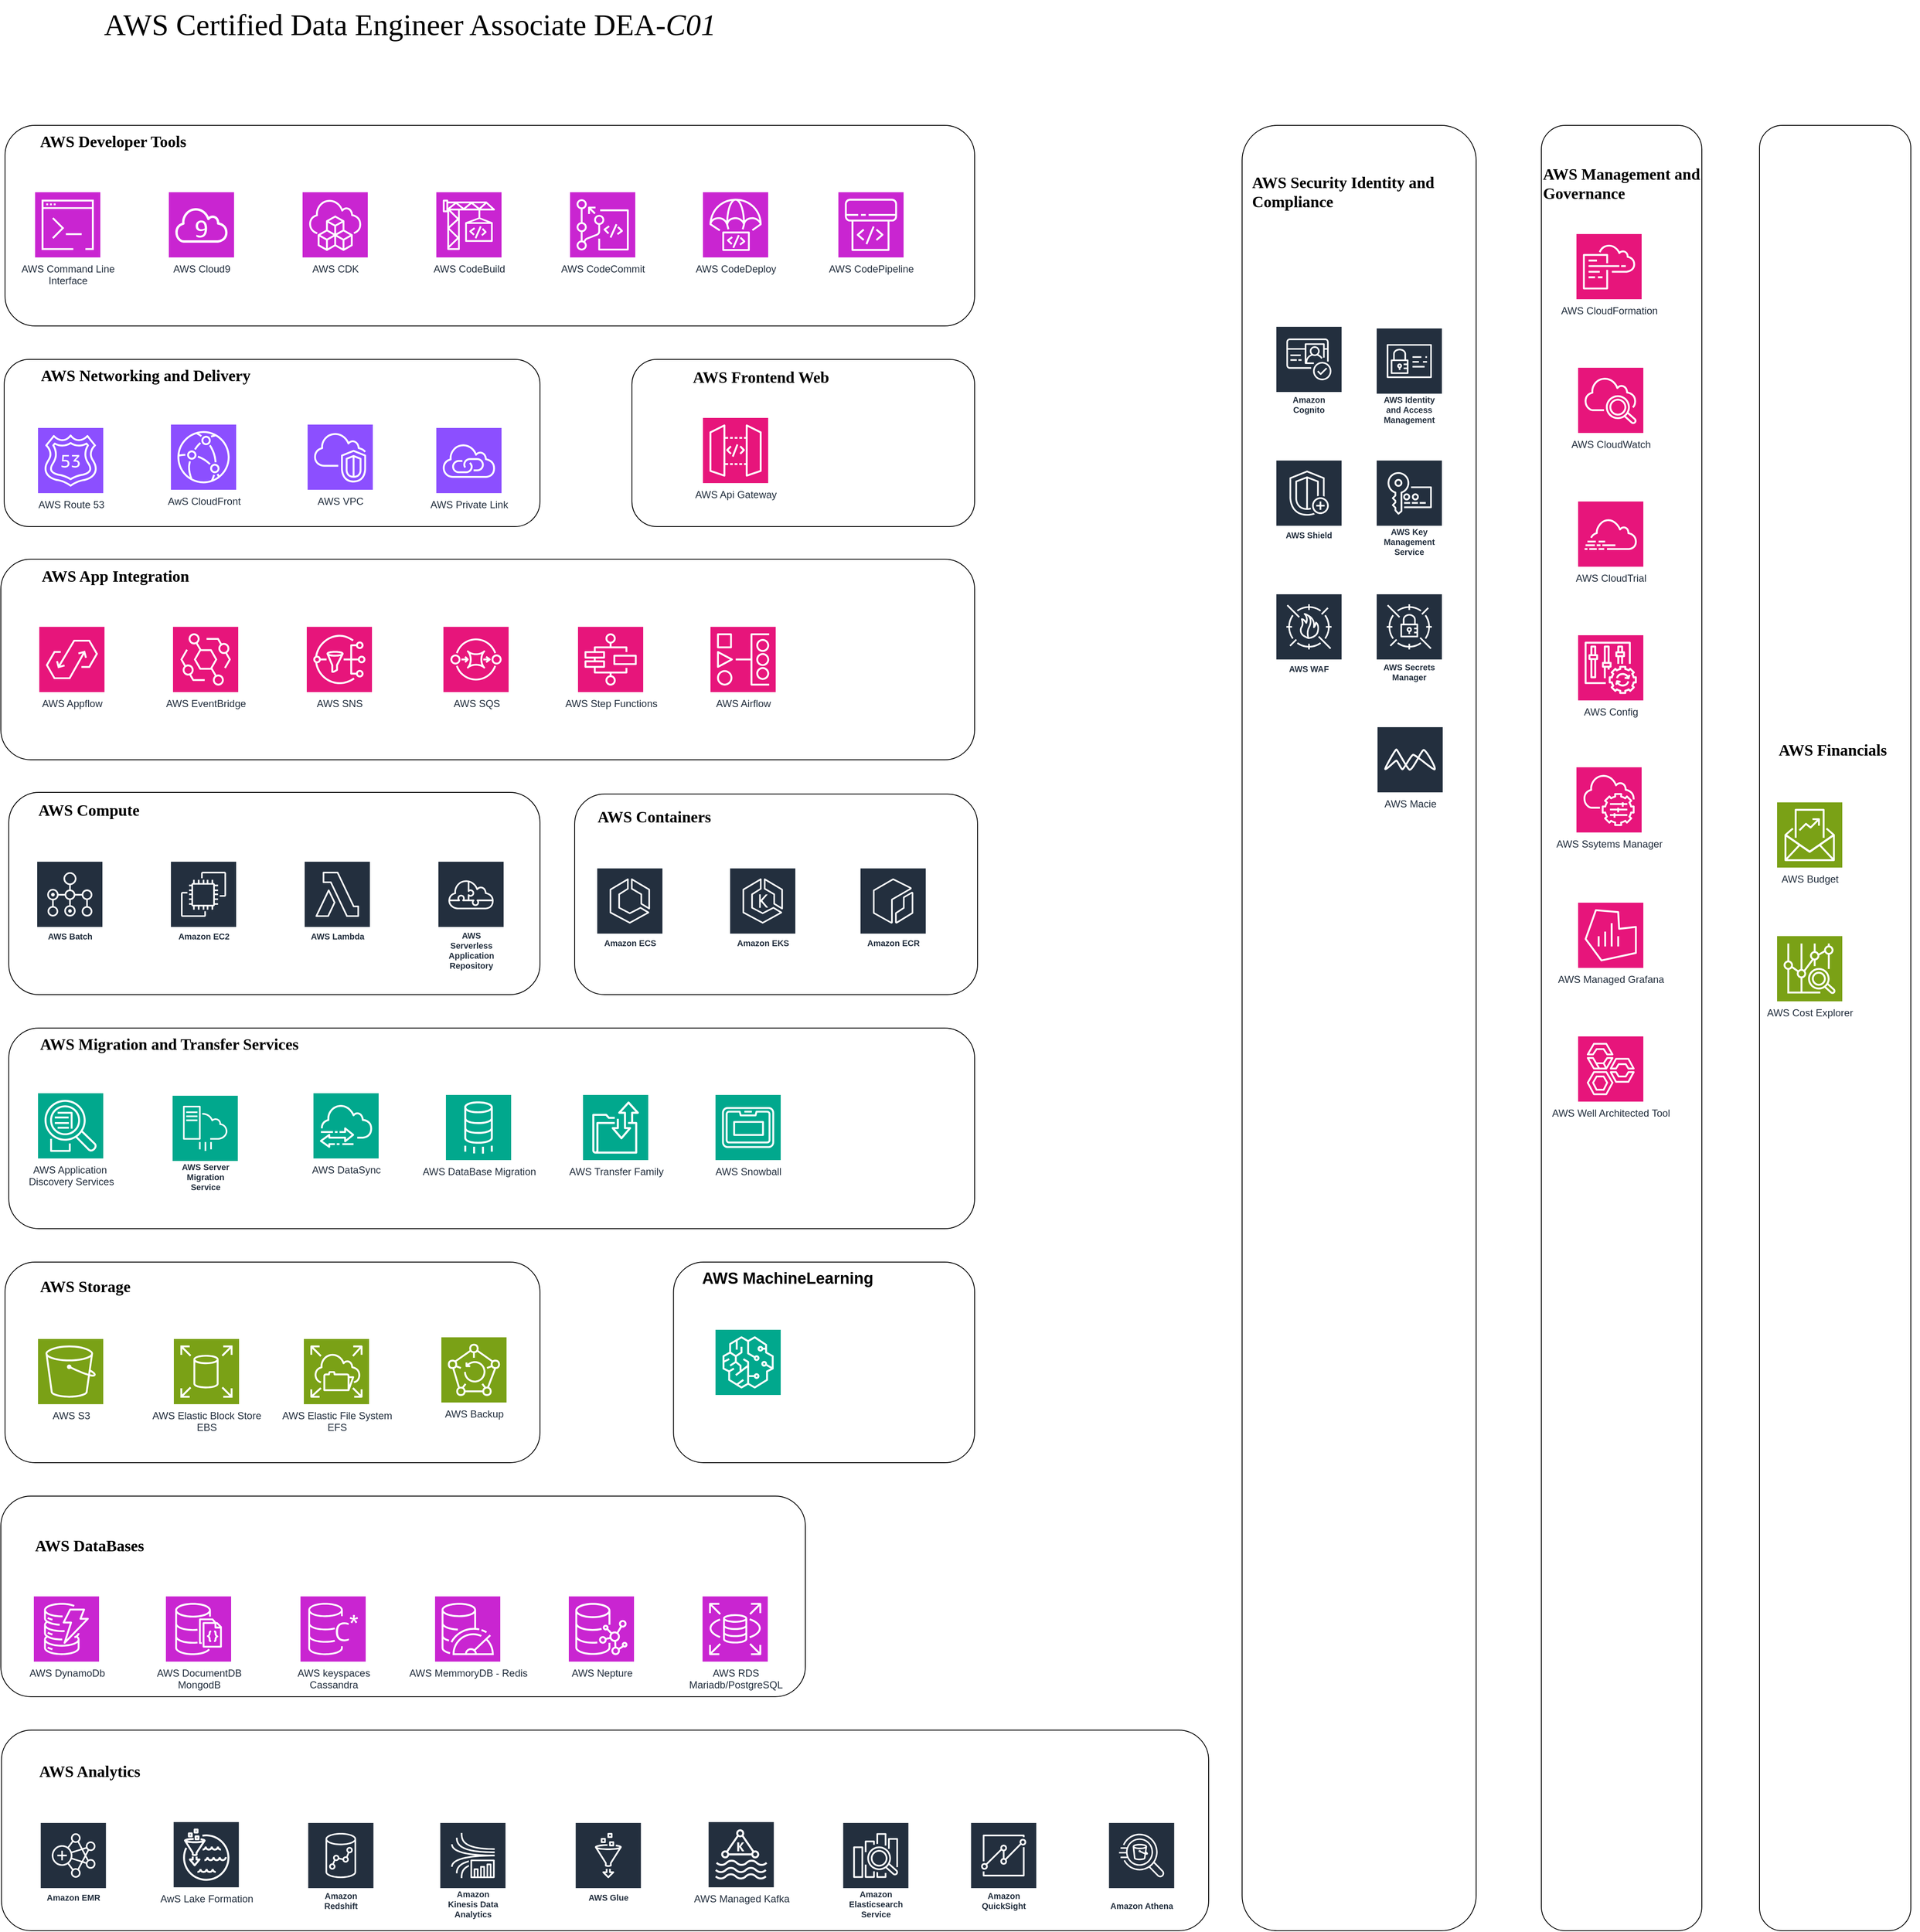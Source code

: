 <mxfile version="24.8.0">
  <diagram name="Page-1" id="cBkdeIEcNZQ4SW1tyV-H">
    <mxGraphModel dx="954" dy="1690" grid="1" gridSize="10" guides="1" tooltips="1" connect="1" arrows="1" fold="1" page="1" pageScale="1" pageWidth="850" pageHeight="1100" math="0" shadow="0">
      <root>
        <mxCell id="0" />
        <mxCell id="1" parent="0" />
        <mxCell id="rPBXrPfA5orp_REaAg0X-105" value="" style="rounded=1;whiteSpace=wrap;html=1;" vertex="1" parent="1">
          <mxGeometry x="839.75" y="720" width="360.25" height="240" as="geometry" />
        </mxCell>
        <mxCell id="rPBXrPfA5orp_REaAg0X-102" value="" style="rounded=1;whiteSpace=wrap;html=1;" vertex="1" parent="1">
          <mxGeometry x="2139" y="-640" width="181" height="2160" as="geometry" />
        </mxCell>
        <mxCell id="rPBXrPfA5orp_REaAg0X-101" value="" style="rounded=1;whiteSpace=wrap;html=1;" vertex="1" parent="1">
          <mxGeometry x="1878" y="-640" width="192" height="2160" as="geometry" />
        </mxCell>
        <mxCell id="rPBXrPfA5orp_REaAg0X-100" value="" style="rounded=1;whiteSpace=wrap;html=1;" vertex="1" parent="1">
          <mxGeometry x="1520" y="-640" width="280" height="2160" as="geometry" />
        </mxCell>
        <mxCell id="rPBXrPfA5orp_REaAg0X-99" value="" style="rounded=1;whiteSpace=wrap;html=1;" vertex="1" parent="1">
          <mxGeometry x="35.75" y="1280" width="1444.25" height="240" as="geometry" />
        </mxCell>
        <mxCell id="rPBXrPfA5orp_REaAg0X-98" value="" style="rounded=1;whiteSpace=wrap;html=1;" vertex="1" parent="1">
          <mxGeometry x="35" y="1000" width="962.5" height="240" as="geometry" />
        </mxCell>
        <mxCell id="rPBXrPfA5orp_REaAg0X-97" value="" style="rounded=1;whiteSpace=wrap;html=1;" vertex="1" parent="1">
          <mxGeometry x="40" y="720" width="640" height="240" as="geometry" />
        </mxCell>
        <mxCell id="rPBXrPfA5orp_REaAg0X-96" value="" style="rounded=1;whiteSpace=wrap;html=1;" vertex="1" parent="1">
          <mxGeometry x="44.5" y="440" width="1155.5" height="240" as="geometry" />
        </mxCell>
        <mxCell id="rPBXrPfA5orp_REaAg0X-95" value="" style="rounded=1;whiteSpace=wrap;html=1;" vertex="1" parent="1">
          <mxGeometry x="44.5" y="158" width="635.5" height="242" as="geometry" />
        </mxCell>
        <mxCell id="rPBXrPfA5orp_REaAg0X-94" value="" style="rounded=1;whiteSpace=wrap;html=1;" vertex="1" parent="1">
          <mxGeometry x="721.5" y="160" width="482" height="240" as="geometry" />
        </mxCell>
        <mxCell id="rPBXrPfA5orp_REaAg0X-93" value="" style="rounded=1;whiteSpace=wrap;html=1;" vertex="1" parent="1">
          <mxGeometry x="39" y="-360" width="641" height="200" as="geometry" />
        </mxCell>
        <mxCell id="rPBXrPfA5orp_REaAg0X-92" value="" style="rounded=1;whiteSpace=wrap;html=1;" vertex="1" parent="1">
          <mxGeometry x="790" y="-360" width="410" height="200" as="geometry" />
        </mxCell>
        <mxCell id="rPBXrPfA5orp_REaAg0X-91" value="" style="rounded=1;whiteSpace=wrap;html=1;" vertex="1" parent="1">
          <mxGeometry x="35" y="-121" width="1165" height="240" as="geometry" />
        </mxCell>
        <mxCell id="rPBXrPfA5orp_REaAg0X-90" value="" style="rounded=1;whiteSpace=wrap;html=1;" vertex="1" parent="1">
          <mxGeometry x="40" y="-640" width="1160" height="240" as="geometry" />
        </mxCell>
        <mxCell id="rPBXrPfA5orp_REaAg0X-2" value="AwS Lake Formation" style="sketch=0;points=[[0,0,0],[0.25,0,0],[0.5,0,0],[0.75,0,0],[1,0,0],[0,1,0],[0.25,1,0],[0.5,1,0],[0.75,1,0],[1,1,0],[0,0.25,0],[0,0.5,0],[0,0.75,0],[1,0.25,0],[1,0.5,0],[1,0.75,0]];outlineConnect=0;fontColor=#232F3E;fillColor=#232F3E;strokeColor=#ffffff;dashed=0;verticalLabelPosition=bottom;verticalAlign=top;align=center;html=1;fontSize=12;fontStyle=0;aspect=fixed;shape=mxgraph.aws4.resourceIcon;resIcon=mxgraph.aws4.lake_formation;" vertex="1" parent="1">
          <mxGeometry x="241.75" y="1390" width="78" height="78" as="geometry" />
        </mxCell>
        <mxCell id="rPBXrPfA5orp_REaAg0X-7" value="AWS Managed Kafka" style="sketch=0;points=[[0,0,0],[0.25,0,0],[0.5,0,0],[0.75,0,0],[1,0,0],[0,1,0],[0.25,1,0],[0.5,1,0],[0.75,1,0],[1,1,0],[0,0.25,0],[0,0.5,0],[0,0.75,0],[1,0.25,0],[1,0.5,0],[1,0.75,0]];outlineConnect=0;fontColor=#232F3E;fillColor=#232F3E;strokeColor=#ffffff;dashed=0;verticalLabelPosition=bottom;verticalAlign=top;align=center;html=1;fontSize=12;fontStyle=0;aspect=fixed;shape=mxgraph.aws4.resourceIcon;resIcon=mxgraph.aws4.managed_streaming_for_kafka;" vertex="1" parent="1">
          <mxGeometry x="881.75" y="1390" width="78" height="78" as="geometry" />
        </mxCell>
        <mxCell id="rPBXrPfA5orp_REaAg0X-8" value="Amazon Elasticsearch Service" style="sketch=0;outlineConnect=0;fontColor=#232F3E;gradientColor=none;strokeColor=#ffffff;fillColor=#232F3E;dashed=0;verticalLabelPosition=middle;verticalAlign=bottom;align=center;html=1;whiteSpace=wrap;fontSize=10;fontStyle=1;spacing=3;shape=mxgraph.aws4.productIcon;prIcon=mxgraph.aws4.elasticsearch_service;" vertex="1" parent="1">
          <mxGeometry x="1041.75" y="1390" width="80" height="120" as="geometry" />
        </mxCell>
        <mxCell id="rPBXrPfA5orp_REaAg0X-9" value="AWS Glue" style="sketch=0;outlineConnect=0;fontColor=#232F3E;gradientColor=none;strokeColor=#ffffff;fillColor=#232F3E;dashed=0;verticalLabelPosition=middle;verticalAlign=bottom;align=center;html=1;whiteSpace=wrap;fontSize=10;fontStyle=1;spacing=3;shape=mxgraph.aws4.productIcon;prIcon=mxgraph.aws4.glue;" vertex="1" parent="1">
          <mxGeometry x="721.75" y="1390" width="80" height="100" as="geometry" />
        </mxCell>
        <mxCell id="rPBXrPfA5orp_REaAg0X-11" value="Amazon Kinesis Data Analytics" style="sketch=0;outlineConnect=0;fontColor=#232F3E;gradientColor=none;strokeColor=#ffffff;fillColor=#232F3E;dashed=0;verticalLabelPosition=middle;verticalAlign=bottom;align=center;html=1;whiteSpace=wrap;fontSize=10;fontStyle=1;spacing=3;shape=mxgraph.aws4.productIcon;prIcon=mxgraph.aws4.kinesis_data_analytics;" vertex="1" parent="1">
          <mxGeometry x="559.75" y="1390" width="80" height="120" as="geometry" />
        </mxCell>
        <mxCell id="rPBXrPfA5orp_REaAg0X-12" value="Amazon Redshift" style="sketch=0;outlineConnect=0;fontColor=#232F3E;gradientColor=none;strokeColor=#ffffff;fillColor=#232F3E;dashed=0;verticalLabelPosition=middle;verticalAlign=bottom;align=center;html=1;whiteSpace=wrap;fontSize=10;fontStyle=1;spacing=3;shape=mxgraph.aws4.productIcon;prIcon=mxgraph.aws4.redshift;" vertex="1" parent="1">
          <mxGeometry x="401.75" y="1390" width="80" height="110" as="geometry" />
        </mxCell>
        <mxCell id="rPBXrPfA5orp_REaAg0X-13" value="Amazon EMR" style="sketch=0;outlineConnect=0;fontColor=#232F3E;gradientColor=none;strokeColor=#ffffff;fillColor=#232F3E;dashed=0;verticalLabelPosition=middle;verticalAlign=bottom;align=center;html=1;whiteSpace=wrap;fontSize=10;fontStyle=1;spacing=3;shape=mxgraph.aws4.productIcon;prIcon=mxgraph.aws4.emr;" vertex="1" parent="1">
          <mxGeometry x="81.75" y="1390" width="80" height="100" as="geometry" />
        </mxCell>
        <mxCell id="rPBXrPfA5orp_REaAg0X-14" value="Amazon QuickSight" style="sketch=0;outlineConnect=0;fontColor=#232F3E;gradientColor=none;strokeColor=#ffffff;fillColor=#232F3E;dashed=0;verticalLabelPosition=middle;verticalAlign=bottom;align=center;html=1;whiteSpace=wrap;fontSize=10;fontStyle=1;spacing=3;shape=mxgraph.aws4.productIcon;prIcon=mxgraph.aws4.quicksight;" vertex="1" parent="1">
          <mxGeometry x="1194.75" y="1390" width="80" height="110" as="geometry" />
        </mxCell>
        <mxCell id="rPBXrPfA5orp_REaAg0X-15" value="Amazon Athena" style="sketch=0;outlineConnect=0;fontColor=#232F3E;gradientColor=none;strokeColor=#ffffff;fillColor=#232F3E;dashed=0;verticalLabelPosition=middle;verticalAlign=bottom;align=center;html=1;whiteSpace=wrap;fontSize=10;fontStyle=1;spacing=3;shape=mxgraph.aws4.productIcon;prIcon=mxgraph.aws4.athena;" vertex="1" parent="1">
          <mxGeometry x="1359.75" y="1390" width="80" height="110" as="geometry" />
        </mxCell>
        <mxCell id="rPBXrPfA5orp_REaAg0X-16" value="&lt;font face=&quot;Comic Sans MS&quot;&gt;&lt;b&gt;&lt;font style=&quot;font-size: 19px;&quot;&gt;AWS Analytics&lt;/font&gt;&lt;/b&gt;&lt;/font&gt;" style="text;html=1;align=left;verticalAlign=middle;whiteSpace=wrap;rounded=0;" vertex="1" parent="1">
          <mxGeometry x="79.25" y="1310" width="170" height="40" as="geometry" />
        </mxCell>
        <mxCell id="rPBXrPfA5orp_REaAg0X-17" value="AWS Appflow" style="sketch=0;points=[[0,0,0],[0.25,0,0],[0.5,0,0],[0.75,0,0],[1,0,0],[0,1,0],[0.25,1,0],[0.5,1,0],[0.75,1,0],[1,1,0],[0,0.25,0],[0,0.5,0],[0,0.75,0],[1,0.25,0],[1,0.5,0],[1,0.75,0]];outlineConnect=0;fontColor=#232F3E;fillColor=#E7157B;strokeColor=#ffffff;dashed=0;verticalLabelPosition=bottom;verticalAlign=top;align=center;html=1;fontSize=12;fontStyle=0;aspect=fixed;shape=mxgraph.aws4.resourceIcon;resIcon=mxgraph.aws4.appflow;" vertex="1" parent="1">
          <mxGeometry x="81" y="-40" width="78" height="78" as="geometry" />
        </mxCell>
        <mxCell id="rPBXrPfA5orp_REaAg0X-18" value="AWS EventBridge" style="sketch=0;points=[[0,0,0],[0.25,0,0],[0.5,0,0],[0.75,0,0],[1,0,0],[0,1,0],[0.25,1,0],[0.5,1,0],[0.75,1,0],[1,1,0],[0,0.25,0],[0,0.5,0],[0,0.75,0],[1,0.25,0],[1,0.5,0],[1,0.75,0]];outlineConnect=0;fontColor=#232F3E;fillColor=#E7157B;strokeColor=#ffffff;dashed=0;verticalLabelPosition=bottom;verticalAlign=top;align=center;html=1;fontSize=12;fontStyle=0;aspect=fixed;shape=mxgraph.aws4.resourceIcon;resIcon=mxgraph.aws4.eventbridge;" vertex="1" parent="1">
          <mxGeometry x="241" y="-40" width="78" height="78" as="geometry" />
        </mxCell>
        <mxCell id="rPBXrPfA5orp_REaAg0X-19" value="AWS SNS" style="sketch=0;points=[[0,0,0],[0.25,0,0],[0.5,0,0],[0.75,0,0],[1,0,0],[0,1,0],[0.25,1,0],[0.5,1,0],[0.75,1,0],[1,1,0],[0,0.25,0],[0,0.5,0],[0,0.75,0],[1,0.25,0],[1,0.5,0],[1,0.75,0]];outlineConnect=0;fontColor=#232F3E;fillColor=#E7157B;strokeColor=#ffffff;dashed=0;verticalLabelPosition=bottom;verticalAlign=top;align=center;html=1;fontSize=12;fontStyle=0;aspect=fixed;shape=mxgraph.aws4.resourceIcon;resIcon=mxgraph.aws4.sns;" vertex="1" parent="1">
          <mxGeometry x="401" y="-40" width="78" height="78" as="geometry" />
        </mxCell>
        <mxCell id="rPBXrPfA5orp_REaAg0X-20" value="AWS Step Functions" style="sketch=0;points=[[0,0,0],[0.25,0,0],[0.5,0,0],[0.75,0,0],[1,0,0],[0,1,0],[0.25,1,0],[0.5,1,0],[0.75,1,0],[1,1,0],[0,0.25,0],[0,0.5,0],[0,0.75,0],[1,0.25,0],[1,0.5,0],[1,0.75,0]];outlineConnect=0;fontColor=#232F3E;fillColor=#E7157B;strokeColor=#ffffff;dashed=0;verticalLabelPosition=bottom;verticalAlign=top;align=center;html=1;fontSize=12;fontStyle=0;aspect=fixed;shape=mxgraph.aws4.resourceIcon;resIcon=mxgraph.aws4.step_functions;" vertex="1" parent="1">
          <mxGeometry x="725.5" y="-40" width="78" height="78" as="geometry" />
        </mxCell>
        <mxCell id="rPBXrPfA5orp_REaAg0X-21" value="AWS Airflow" style="sketch=0;points=[[0,0,0],[0.25,0,0],[0.5,0,0],[0.75,0,0],[1,0,0],[0,1,0],[0.25,1,0],[0.5,1,0],[0.75,1,0],[1,1,0],[0,0.25,0],[0,0.5,0],[0,0.75,0],[1,0.25,0],[1,0.5,0],[1,0.75,0]];outlineConnect=0;fontColor=#232F3E;fillColor=#E7157B;strokeColor=#ffffff;dashed=0;verticalLabelPosition=bottom;verticalAlign=top;align=center;html=1;fontSize=12;fontStyle=0;aspect=fixed;shape=mxgraph.aws4.resourceIcon;resIcon=mxgraph.aws4.managed_workflows_for_apache_airflow;" vertex="1" parent="1">
          <mxGeometry x="884" y="-40" width="78" height="78" as="geometry" />
        </mxCell>
        <mxCell id="rPBXrPfA5orp_REaAg0X-22" value="AWS SQS" style="sketch=0;points=[[0,0,0],[0.25,0,0],[0.5,0,0],[0.75,0,0],[1,0,0],[0,1,0],[0.25,1,0],[0.5,1,0],[0.75,1,0],[1,1,0],[0,0.25,0],[0,0.5,0],[0,0.75,0],[1,0.25,0],[1,0.5,0],[1,0.75,0]];outlineConnect=0;fontColor=#232F3E;fillColor=#E7157B;strokeColor=#ffffff;dashed=0;verticalLabelPosition=bottom;verticalAlign=top;align=center;html=1;fontSize=12;fontStyle=0;aspect=fixed;shape=mxgraph.aws4.resourceIcon;resIcon=mxgraph.aws4.sqs;" vertex="1" parent="1">
          <mxGeometry x="564.5" y="-40" width="78" height="78" as="geometry" />
        </mxCell>
        <mxCell id="rPBXrPfA5orp_REaAg0X-23" value="AWS Budget" style="sketch=0;points=[[0,0,0],[0.25,0,0],[0.5,0,0],[0.75,0,0],[1,0,0],[0,1,0],[0.25,1,0],[0.5,1,0],[0.75,1,0],[1,1,0],[0,0.25,0],[0,0.5,0],[0,0.75,0],[1,0.25,0],[1,0.5,0],[1,0.75,0]];outlineConnect=0;fontColor=#232F3E;fillColor=#7AA116;strokeColor=#ffffff;dashed=0;verticalLabelPosition=bottom;verticalAlign=top;align=center;html=1;fontSize=12;fontStyle=0;aspect=fixed;shape=mxgraph.aws4.resourceIcon;resIcon=mxgraph.aws4.budgets_2;" vertex="1" parent="1">
          <mxGeometry x="2160" y="170" width="78" height="78" as="geometry" />
        </mxCell>
        <mxCell id="rPBXrPfA5orp_REaAg0X-24" value="AWS Cost Explorer" style="sketch=0;points=[[0,0,0],[0.25,0,0],[0.5,0,0],[0.75,0,0],[1,0,0],[0,1,0],[0.25,1,0],[0.5,1,0],[0.75,1,0],[1,1,0],[0,0.25,0],[0,0.5,0],[0,0.75,0],[1,0.25,0],[1,0.5,0],[1,0.75,0]];outlineConnect=0;fontColor=#232F3E;fillColor=#7AA116;strokeColor=#ffffff;dashed=0;verticalLabelPosition=bottom;verticalAlign=top;align=center;html=1;fontSize=12;fontStyle=0;aspect=fixed;shape=mxgraph.aws4.resourceIcon;resIcon=mxgraph.aws4.cost_explorer;" vertex="1" parent="1">
          <mxGeometry x="2160" y="330" width="78" height="78" as="geometry" />
        </mxCell>
        <mxCell id="rPBXrPfA5orp_REaAg0X-25" value="&lt;font face=&quot;Comic Sans MS&quot;&gt;&lt;b&gt;&lt;font style=&quot;font-size: 19px;&quot;&gt;AWS App Integration&lt;br&gt;&lt;/font&gt;&lt;/b&gt;&lt;/font&gt;" style="text;html=1;align=left;verticalAlign=middle;whiteSpace=wrap;rounded=0;" vertex="1" parent="1">
          <mxGeometry x="82" y="-120" width="290" height="40" as="geometry" />
        </mxCell>
        <mxCell id="rPBXrPfA5orp_REaAg0X-26" value="&lt;font face=&quot;Comic Sans MS&quot;&gt;&lt;b&gt;&lt;font style=&quot;font-size: 19px;&quot;&gt;AWS Compute&lt;/font&gt;&lt;/b&gt;&lt;/font&gt;" style="text;html=1;align=left;verticalAlign=middle;whiteSpace=wrap;rounded=0;" vertex="1" parent="1">
          <mxGeometry x="77.5" y="160" width="170" height="40" as="geometry" />
        </mxCell>
        <mxCell id="rPBXrPfA5orp_REaAg0X-27" value="AWS Batch" style="sketch=0;outlineConnect=0;fontColor=#232F3E;gradientColor=none;strokeColor=#ffffff;fillColor=#232F3E;dashed=0;verticalLabelPosition=middle;verticalAlign=bottom;align=center;html=1;whiteSpace=wrap;fontSize=10;fontStyle=1;spacing=3;shape=mxgraph.aws4.productIcon;prIcon=mxgraph.aws4.batch;" vertex="1" parent="1">
          <mxGeometry x="77.5" y="240" width="80" height="100" as="geometry" />
        </mxCell>
        <mxCell id="rPBXrPfA5orp_REaAg0X-28" value="Amazon EC2" style="sketch=0;outlineConnect=0;fontColor=#232F3E;gradientColor=none;strokeColor=#ffffff;fillColor=#232F3E;dashed=0;verticalLabelPosition=middle;verticalAlign=bottom;align=center;html=1;whiteSpace=wrap;fontSize=10;fontStyle=1;spacing=3;shape=mxgraph.aws4.productIcon;prIcon=mxgraph.aws4.ec2;" vertex="1" parent="1">
          <mxGeometry x="237.5" y="240" width="80" height="100" as="geometry" />
        </mxCell>
        <mxCell id="rPBXrPfA5orp_REaAg0X-29" value="AWS Lambda" style="sketch=0;outlineConnect=0;fontColor=#232F3E;gradientColor=none;strokeColor=#ffffff;fillColor=#232F3E;dashed=0;verticalLabelPosition=middle;verticalAlign=bottom;align=center;html=1;whiteSpace=wrap;fontSize=10;fontStyle=1;spacing=3;shape=mxgraph.aws4.productIcon;prIcon=mxgraph.aws4.lambda;" vertex="1" parent="1">
          <mxGeometry x="397.5" y="240" width="80" height="100" as="geometry" />
        </mxCell>
        <mxCell id="rPBXrPfA5orp_REaAg0X-30" value="AWS Serverless Application Repository" style="sketch=0;outlineConnect=0;fontColor=#232F3E;gradientColor=none;strokeColor=#ffffff;fillColor=#232F3E;dashed=0;verticalLabelPosition=middle;verticalAlign=bottom;align=center;html=1;whiteSpace=wrap;fontSize=10;fontStyle=1;spacing=3;shape=mxgraph.aws4.productIcon;prIcon=mxgraph.aws4.serverless_application_repository;" vertex="1" parent="1">
          <mxGeometry x="557.5" y="240" width="80" height="135" as="geometry" />
        </mxCell>
        <mxCell id="rPBXrPfA5orp_REaAg0X-31" value="&lt;font face=&quot;Comic Sans MS&quot;&gt;&lt;b&gt;&lt;font style=&quot;font-size: 19px;&quot;&gt;AWS Financials&lt;/font&gt;&lt;/b&gt;&lt;/font&gt;" style="text;html=1;align=left;verticalAlign=middle;whiteSpace=wrap;rounded=0;" vertex="1" parent="1">
          <mxGeometry x="2160" y="88" width="170" height="40" as="geometry" />
        </mxCell>
        <mxCell id="rPBXrPfA5orp_REaAg0X-32" value="&lt;font face=&quot;Comic Sans MS&quot;&gt;&lt;b&gt;&lt;font style=&quot;font-size: 19px;&quot;&gt;AWS Containers&lt;/font&gt;&lt;/b&gt;&lt;/font&gt;" style="text;html=1;align=left;verticalAlign=middle;whiteSpace=wrap;rounded=0;" vertex="1" parent="1">
          <mxGeometry x="746.5" y="168" width="170" height="40" as="geometry" />
        </mxCell>
        <mxCell id="rPBXrPfA5orp_REaAg0X-33" value="Amazon ECS" style="sketch=0;outlineConnect=0;fontColor=#232F3E;gradientColor=none;strokeColor=#ffffff;fillColor=#232F3E;dashed=0;verticalLabelPosition=middle;verticalAlign=bottom;align=center;html=1;whiteSpace=wrap;fontSize=10;fontStyle=1;spacing=3;shape=mxgraph.aws4.productIcon;prIcon=mxgraph.aws4.ecs;" vertex="1" parent="1">
          <mxGeometry x="747.5" y="248" width="80" height="100" as="geometry" />
        </mxCell>
        <mxCell id="rPBXrPfA5orp_REaAg0X-34" value="Amazon EKS" style="sketch=0;outlineConnect=0;fontColor=#232F3E;gradientColor=none;strokeColor=#ffffff;fillColor=#232F3E;dashed=0;verticalLabelPosition=middle;verticalAlign=bottom;align=center;html=1;whiteSpace=wrap;fontSize=10;fontStyle=1;spacing=3;shape=mxgraph.aws4.productIcon;prIcon=mxgraph.aws4.eks;" vertex="1" parent="1">
          <mxGeometry x="906.5" y="248" width="80" height="100" as="geometry" />
        </mxCell>
        <mxCell id="rPBXrPfA5orp_REaAg0X-35" value="Amazon ECR" style="sketch=0;outlineConnect=0;fontColor=#232F3E;gradientColor=none;strokeColor=#ffffff;fillColor=#232F3E;dashed=0;verticalLabelPosition=middle;verticalAlign=bottom;align=center;html=1;whiteSpace=wrap;fontSize=10;fontStyle=1;spacing=3;shape=mxgraph.aws4.productIcon;prIcon=mxgraph.aws4.ecr;" vertex="1" parent="1">
          <mxGeometry x="1062.5" y="248" width="80" height="100" as="geometry" />
        </mxCell>
        <mxCell id="rPBXrPfA5orp_REaAg0X-36" value="AWS DynamoDb" style="sketch=0;points=[[0,0,0],[0.25,0,0],[0.5,0,0],[0.75,0,0],[1,0,0],[0,1,0],[0.25,1,0],[0.5,1,0],[0.75,1,0],[1,1,0],[0,0.25,0],[0,0.5,0],[0,0.75,0],[1,0.25,0],[1,0.5,0],[1,0.75,0]];outlineConnect=0;fontColor=#232F3E;fillColor=#C925D1;strokeColor=#ffffff;dashed=0;verticalLabelPosition=bottom;verticalAlign=top;align=center;html=1;fontSize=12;fontStyle=0;aspect=fixed;shape=mxgraph.aws4.resourceIcon;resIcon=mxgraph.aws4.dynamodb;" vertex="1" parent="1">
          <mxGeometry x="74.5" y="1120" width="78" height="78" as="geometry" />
        </mxCell>
        <mxCell id="rPBXrPfA5orp_REaAg0X-37" value="&lt;font face=&quot;Comic Sans MS&quot;&gt;&lt;b&gt;&lt;font style=&quot;font-size: 19px;&quot;&gt;AWS DataBases&lt;/font&gt;&lt;/b&gt;&lt;/font&gt;" style="text;html=1;align=left;verticalAlign=middle;whiteSpace=wrap;rounded=0;" vertex="1" parent="1">
          <mxGeometry x="73.5" y="1040" width="170" height="40" as="geometry" />
        </mxCell>
        <mxCell id="rPBXrPfA5orp_REaAg0X-38" value="&lt;div&gt;AWS DocumentDB&lt;/div&gt;&lt;div&gt;MongodB&lt;/div&gt;" style="sketch=0;points=[[0,0,0],[0.25,0,0],[0.5,0,0],[0.75,0,0],[1,0,0],[0,1,0],[0.25,1,0],[0.5,1,0],[0.75,1,0],[1,1,0],[0,0.25,0],[0,0.5,0],[0,0.75,0],[1,0.25,0],[1,0.5,0],[1,0.75,0]];outlineConnect=0;fontColor=#232F3E;fillColor=#C925D1;strokeColor=#ffffff;dashed=0;verticalLabelPosition=bottom;verticalAlign=top;align=center;html=1;fontSize=12;fontStyle=0;aspect=fixed;shape=mxgraph.aws4.resourceIcon;resIcon=mxgraph.aws4.documentdb_with_mongodb_compatibility;" vertex="1" parent="1">
          <mxGeometry x="232.5" y="1120" width="78" height="78" as="geometry" />
        </mxCell>
        <mxCell id="rPBXrPfA5orp_REaAg0X-39" value="&lt;div&gt;AWS keyspaces&lt;/div&gt;&lt;div&gt;Cassandra&lt;/div&gt;" style="sketch=0;points=[[0,0,0],[0.25,0,0],[0.5,0,0],[0.75,0,0],[1,0,0],[0,1,0],[0.25,1,0],[0.5,1,0],[0.75,1,0],[1,1,0],[0,0.25,0],[0,0.5,0],[0,0.75,0],[1,0.25,0],[1,0.5,0],[1,0.75,0]];outlineConnect=0;fontColor=#232F3E;fillColor=#C925D1;strokeColor=#ffffff;dashed=0;verticalLabelPosition=bottom;verticalAlign=top;align=center;html=1;fontSize=12;fontStyle=0;aspect=fixed;shape=mxgraph.aws4.resourceIcon;resIcon=mxgraph.aws4.keyspaces;" vertex="1" parent="1">
          <mxGeometry x="393.5" y="1120" width="78" height="78" as="geometry" />
        </mxCell>
        <mxCell id="rPBXrPfA5orp_REaAg0X-40" value="AWS MemmoryDB - Redis" style="sketch=0;points=[[0,0,0],[0.25,0,0],[0.5,0,0],[0.75,0,0],[1,0,0],[0,1,0],[0.25,1,0],[0.5,1,0],[0.75,1,0],[1,1,0],[0,0.25,0],[0,0.5,0],[0,0.75,0],[1,0.25,0],[1,0.5,0],[1,0.75,0]];outlineConnect=0;fontColor=#232F3E;fillColor=#C925D1;strokeColor=#ffffff;dashed=0;verticalLabelPosition=bottom;verticalAlign=top;align=center;html=1;fontSize=12;fontStyle=0;aspect=fixed;shape=mxgraph.aws4.resourceIcon;resIcon=mxgraph.aws4.memorydb_for_redis;" vertex="1" parent="1">
          <mxGeometry x="554.5" y="1120" width="78" height="78" as="geometry" />
        </mxCell>
        <mxCell id="rPBXrPfA5orp_REaAg0X-41" value="AWS Nepture" style="sketch=0;points=[[0,0,0],[0.25,0,0],[0.5,0,0],[0.75,0,0],[1,0,0],[0,1,0],[0.25,1,0],[0.5,1,0],[0.75,1,0],[1,1,0],[0,0.25,0],[0,0.5,0],[0,0.75,0],[1,0.25,0],[1,0.5,0],[1,0.75,0]];outlineConnect=0;fontColor=#232F3E;fillColor=#C925D1;strokeColor=#ffffff;dashed=0;verticalLabelPosition=bottom;verticalAlign=top;align=center;html=1;fontSize=12;fontStyle=0;aspect=fixed;shape=mxgraph.aws4.resourceIcon;resIcon=mxgraph.aws4.neptune;" vertex="1" parent="1">
          <mxGeometry x="714.5" y="1120" width="78" height="78" as="geometry" />
        </mxCell>
        <mxCell id="rPBXrPfA5orp_REaAg0X-42" value="&lt;div&gt;AWS RDS&lt;/div&gt;&lt;div&gt;Mariadb/PostgreSQL&lt;br&gt;&lt;/div&gt;" style="sketch=0;points=[[0,0,0],[0.25,0,0],[0.5,0,0],[0.75,0,0],[1,0,0],[0,1,0],[0.25,1,0],[0.5,1,0],[0.75,1,0],[1,1,0],[0,0.25,0],[0,0.5,0],[0,0.75,0],[1,0.25,0],[1,0.5,0],[1,0.75,0]];outlineConnect=0;fontColor=#232F3E;fillColor=#C925D1;strokeColor=#ffffff;dashed=0;verticalLabelPosition=bottom;verticalAlign=top;align=center;html=1;fontSize=12;fontStyle=0;aspect=fixed;shape=mxgraph.aws4.resourceIcon;resIcon=mxgraph.aws4.rds;" vertex="1" parent="1">
          <mxGeometry x="874.5" y="1120" width="78" height="78" as="geometry" />
        </mxCell>
        <mxCell id="rPBXrPfA5orp_REaAg0X-43" value="&lt;font face=&quot;Comic Sans MS&quot;&gt;&lt;b&gt;&lt;font style=&quot;font-size: 19px;&quot;&gt;AWS Developer Tools&lt;br&gt;&lt;/font&gt;&lt;/b&gt;&lt;/font&gt;" style="text;html=1;align=left;verticalAlign=middle;whiteSpace=wrap;rounded=0;" vertex="1" parent="1">
          <mxGeometry x="79.5" y="-640" width="208" height="40" as="geometry" />
        </mxCell>
        <mxCell id="rPBXrPfA5orp_REaAg0X-46" value="AWS Cloud9" style="sketch=0;points=[[0,0,0],[0.25,0,0],[0.5,0,0],[0.75,0,0],[1,0,0],[0,1,0],[0.25,1,0],[0.5,1,0],[0.75,1,0],[1,1,0],[0,0.25,0],[0,0.5,0],[0,0.75,0],[1,0.25,0],[1,0.5,0],[1,0.75,0]];outlineConnect=0;fontColor=#232F3E;fillColor=#C925D1;strokeColor=#ffffff;dashed=0;verticalLabelPosition=bottom;verticalAlign=top;align=center;html=1;fontSize=12;fontStyle=0;aspect=fixed;shape=mxgraph.aws4.resourceIcon;resIcon=mxgraph.aws4.cloud9;" vertex="1" parent="1">
          <mxGeometry x="236" y="-560" width="78" height="78" as="geometry" />
        </mxCell>
        <mxCell id="rPBXrPfA5orp_REaAg0X-47" value="&lt;div&gt;AWS Command Line&lt;/div&gt;&lt;div&gt;Interface&lt;br&gt; &lt;/div&gt;" style="sketch=0;points=[[0,0,0],[0.25,0,0],[0.5,0,0],[0.75,0,0],[1,0,0],[0,1,0],[0.25,1,0],[0.5,1,0],[0.75,1,0],[1,1,0],[0,0.25,0],[0,0.5,0],[0,0.75,0],[1,0.25,0],[1,0.5,0],[1,0.75,0]];outlineConnect=0;fontColor=#232F3E;fillColor=#C925D1;strokeColor=#ffffff;dashed=0;verticalLabelPosition=bottom;verticalAlign=top;align=center;html=1;fontSize=12;fontStyle=0;aspect=fixed;shape=mxgraph.aws4.resourceIcon;resIcon=mxgraph.aws4.command_line_interface;" vertex="1" parent="1">
          <mxGeometry x="76" y="-560" width="78" height="78" as="geometry" />
        </mxCell>
        <mxCell id="rPBXrPfA5orp_REaAg0X-48" value="AWS CDK" style="sketch=0;points=[[0,0,0],[0.25,0,0],[0.5,0,0],[0.75,0,0],[1,0,0],[0,1,0],[0.25,1,0],[0.5,1,0],[0.75,1,0],[1,1,0],[0,0.25,0],[0,0.5,0],[0,0.75,0],[1,0.25,0],[1,0.5,0],[1,0.75,0]];outlineConnect=0;fontColor=#232F3E;fillColor=#C925D1;strokeColor=#ffffff;dashed=0;verticalLabelPosition=bottom;verticalAlign=top;align=center;html=1;fontSize=12;fontStyle=0;aspect=fixed;shape=mxgraph.aws4.resourceIcon;resIcon=mxgraph.aws4.cloud_development_kit;" vertex="1" parent="1">
          <mxGeometry x="396" y="-560" width="78" height="78" as="geometry" />
        </mxCell>
        <mxCell id="rPBXrPfA5orp_REaAg0X-49" value="AWS CodeBuild" style="sketch=0;points=[[0,0,0],[0.25,0,0],[0.5,0,0],[0.75,0,0],[1,0,0],[0,1,0],[0.25,1,0],[0.5,1,0],[0.75,1,0],[1,1,0],[0,0.25,0],[0,0.5,0],[0,0.75,0],[1,0.25,0],[1,0.5,0],[1,0.75,0]];outlineConnect=0;fontColor=#232F3E;fillColor=#C925D1;strokeColor=#ffffff;dashed=0;verticalLabelPosition=bottom;verticalAlign=top;align=center;html=1;fontSize=12;fontStyle=0;aspect=fixed;shape=mxgraph.aws4.resourceIcon;resIcon=mxgraph.aws4.codebuild;" vertex="1" parent="1">
          <mxGeometry x="556" y="-560" width="78" height="78" as="geometry" />
        </mxCell>
        <mxCell id="rPBXrPfA5orp_REaAg0X-50" value="AWS CodeDeploy" style="sketch=0;points=[[0,0,0],[0.25,0,0],[0.5,0,0],[0.75,0,0],[1,0,0],[0,1,0],[0.25,1,0],[0.5,1,0],[0.75,1,0],[1,1,0],[0,0.25,0],[0,0.5,0],[0,0.75,0],[1,0.25,0],[1,0.5,0],[1,0.75,0]];outlineConnect=0;fontColor=#232F3E;fillColor=#C925D1;strokeColor=#ffffff;dashed=0;verticalLabelPosition=bottom;verticalAlign=top;align=center;html=1;fontSize=12;fontStyle=0;aspect=fixed;shape=mxgraph.aws4.resourceIcon;resIcon=mxgraph.aws4.codedeploy;" vertex="1" parent="1">
          <mxGeometry x="875" y="-560" width="78" height="78" as="geometry" />
        </mxCell>
        <mxCell id="rPBXrPfA5orp_REaAg0X-51" value="AWS CodeCommit" style="sketch=0;points=[[0,0,0],[0.25,0,0],[0.5,0,0],[0.75,0,0],[1,0,0],[0,1,0],[0.25,1,0],[0.5,1,0],[0.75,1,0],[1,1,0],[0,0.25,0],[0,0.5,0],[0,0.75,0],[1,0.25,0],[1,0.5,0],[1,0.75,0]];outlineConnect=0;fontColor=#232F3E;fillColor=#C925D1;strokeColor=#ffffff;dashed=0;verticalLabelPosition=bottom;verticalAlign=top;align=center;html=1;fontSize=12;fontStyle=0;aspect=fixed;shape=mxgraph.aws4.resourceIcon;resIcon=mxgraph.aws4.codecommit;" vertex="1" parent="1">
          <mxGeometry x="716" y="-560" width="78" height="78" as="geometry" />
        </mxCell>
        <mxCell id="rPBXrPfA5orp_REaAg0X-52" value="AWS CodePipeline" style="sketch=0;points=[[0,0,0],[0.25,0,0],[0.5,0,0],[0.75,0,0],[1,0,0],[0,1,0],[0.25,1,0],[0.5,1,0],[0.75,1,0],[1,1,0],[0,0.25,0],[0,0.5,0],[0,0.75,0],[1,0.25,0],[1,0.5,0],[1,0.75,0]];outlineConnect=0;fontColor=#232F3E;fillColor=#C925D1;strokeColor=#ffffff;dashed=0;verticalLabelPosition=bottom;verticalAlign=top;align=center;html=1;fontSize=12;fontStyle=0;aspect=fixed;shape=mxgraph.aws4.resourceIcon;resIcon=mxgraph.aws4.codepipeline;" vertex="1" parent="1">
          <mxGeometry x="1037" y="-560" width="78" height="78" as="geometry" />
        </mxCell>
        <mxCell id="rPBXrPfA5orp_REaAg0X-53" value="AWS Api Gateway" style="sketch=0;points=[[0,0,0],[0.25,0,0],[0.5,0,0],[0.75,0,0],[1,0,0],[0,1,0],[0.25,1,0],[0.5,1,0],[0.75,1,0],[1,1,0],[0,0.25,0],[0,0.5,0],[0,0.75,0],[1,0.25,0],[1,0.5,0],[1,0.75,0]];outlineConnect=0;fontColor=#232F3E;fillColor=#E7157B;strokeColor=#ffffff;dashed=0;verticalLabelPosition=bottom;verticalAlign=top;align=center;html=1;fontSize=12;fontStyle=0;aspect=fixed;shape=mxgraph.aws4.resourceIcon;resIcon=mxgraph.aws4.api_gateway;" vertex="1" parent="1">
          <mxGeometry x="875" y="-290" width="78" height="78" as="geometry" />
        </mxCell>
        <mxCell id="rPBXrPfA5orp_REaAg0X-54" value="&lt;font face=&quot;Comic Sans MS&quot;&gt;&lt;b&gt;&lt;font style=&quot;font-size: 19px;&quot;&gt;AWS Frontend Web&lt;/font&gt;&lt;/b&gt;&lt;/font&gt;" style="text;html=1;align=left;verticalAlign=middle;whiteSpace=wrap;rounded=0;" vertex="1" parent="1">
          <mxGeometry x="860.75" y="-358" width="203.5" height="40" as="geometry" />
        </mxCell>
        <mxCell id="rPBXrPfA5orp_REaAg0X-55" value="&lt;font face=&quot;Comic Sans MS&quot;&gt;&lt;b&gt;&lt;font style=&quot;font-size: 19px;&quot;&gt;AWS Management and Governance&lt;br&gt;&lt;/font&gt;&lt;/b&gt;&lt;/font&gt;" style="text;html=1;align=left;verticalAlign=middle;whiteSpace=wrap;rounded=0;" vertex="1" parent="1">
          <mxGeometry x="1878" y="-590" width="192" height="40" as="geometry" />
        </mxCell>
        <mxCell id="rPBXrPfA5orp_REaAg0X-56" value="AWS CloudFormation" style="sketch=0;points=[[0,0,0],[0.25,0,0],[0.5,0,0],[0.75,0,0],[1,0,0],[0,1,0],[0.25,1,0],[0.5,1,0],[0.75,1,0],[1,1,0],[0,0.25,0],[0,0.5,0],[0,0.75,0],[1,0.25,0],[1,0.5,0],[1,0.75,0]];points=[[0,0,0],[0.25,0,0],[0.5,0,0],[0.75,0,0],[1,0,0],[0,1,0],[0.25,1,0],[0.5,1,0],[0.75,1,0],[1,1,0],[0,0.25,0],[0,0.5,0],[0,0.75,0],[1,0.25,0],[1,0.5,0],[1,0.75,0]];outlineConnect=0;fontColor=#232F3E;fillColor=#E7157B;strokeColor=#ffffff;dashed=0;verticalLabelPosition=bottom;verticalAlign=top;align=center;html=1;fontSize=12;fontStyle=0;aspect=fixed;shape=mxgraph.aws4.resourceIcon;resIcon=mxgraph.aws4.cloudformation;" vertex="1" parent="1">
          <mxGeometry x="1920" y="-510" width="78" height="78" as="geometry" />
        </mxCell>
        <mxCell id="rPBXrPfA5orp_REaAg0X-57" value="AWS CloudWatch" style="sketch=0;points=[[0,0,0],[0.25,0,0],[0.5,0,0],[0.75,0,0],[1,0,0],[0,1,0],[0.25,1,0],[0.5,1,0],[0.75,1,0],[1,1,0],[0,0.25,0],[0,0.5,0],[0,0.75,0],[1,0.25,0],[1,0.5,0],[1,0.75,0]];points=[[0,0,0],[0.25,0,0],[0.5,0,0],[0.75,0,0],[1,0,0],[0,1,0],[0.25,1,0],[0.5,1,0],[0.75,1,0],[1,1,0],[0,0.25,0],[0,0.5,0],[0,0.75,0],[1,0.25,0],[1,0.5,0],[1,0.75,0]];outlineConnect=0;fontColor=#232F3E;fillColor=#E7157B;strokeColor=#ffffff;dashed=0;verticalLabelPosition=bottom;verticalAlign=top;align=center;html=1;fontSize=12;fontStyle=0;aspect=fixed;shape=mxgraph.aws4.resourceIcon;resIcon=mxgraph.aws4.cloudwatch_2;" vertex="1" parent="1">
          <mxGeometry x="1922" y="-350" width="78" height="78" as="geometry" />
        </mxCell>
        <mxCell id="rPBXrPfA5orp_REaAg0X-58" value="AWS CloudTrial" style="sketch=0;points=[[0,0,0],[0.25,0,0],[0.5,0,0],[0.75,0,0],[1,0,0],[0,1,0],[0.25,1,0],[0.5,1,0],[0.75,1,0],[1,1,0],[0,0.25,0],[0,0.5,0],[0,0.75,0],[1,0.25,0],[1,0.5,0],[1,0.75,0]];points=[[0,0,0],[0.25,0,0],[0.5,0,0],[0.75,0,0],[1,0,0],[0,1,0],[0.25,1,0],[0.5,1,0],[0.75,1,0],[1,1,0],[0,0.25,0],[0,0.5,0],[0,0.75,0],[1,0.25,0],[1,0.5,0],[1,0.75,0]];outlineConnect=0;fontColor=#232F3E;fillColor=#E7157B;strokeColor=#ffffff;dashed=0;verticalLabelPosition=bottom;verticalAlign=top;align=center;html=1;fontSize=12;fontStyle=0;aspect=fixed;shape=mxgraph.aws4.resourceIcon;resIcon=mxgraph.aws4.cloudtrail;" vertex="1" parent="1">
          <mxGeometry x="1922" y="-190" width="78" height="78" as="geometry" />
        </mxCell>
        <mxCell id="rPBXrPfA5orp_REaAg0X-59" value="AWS Config" style="sketch=0;points=[[0,0,0],[0.25,0,0],[0.5,0,0],[0.75,0,0],[1,0,0],[0,1,0],[0.25,1,0],[0.5,1,0],[0.75,1,0],[1,1,0],[0,0.25,0],[0,0.5,0],[0,0.75,0],[1,0.25,0],[1,0.5,0],[1,0.75,0]];points=[[0,0,0],[0.25,0,0],[0.5,0,0],[0.75,0,0],[1,0,0],[0,1,0],[0.25,1,0],[0.5,1,0],[0.75,1,0],[1,1,0],[0,0.25,0],[0,0.5,0],[0,0.75,0],[1,0.25,0],[1,0.5,0],[1,0.75,0]];outlineConnect=0;fontColor=#232F3E;fillColor=#E7157B;strokeColor=#ffffff;dashed=0;verticalLabelPosition=bottom;verticalAlign=top;align=center;html=1;fontSize=12;fontStyle=0;aspect=fixed;shape=mxgraph.aws4.resourceIcon;resIcon=mxgraph.aws4.config;" vertex="1" parent="1">
          <mxGeometry x="1922" y="-30" width="78" height="78" as="geometry" />
        </mxCell>
        <mxCell id="rPBXrPfA5orp_REaAg0X-60" value="AWS Ssytems Manager" style="sketch=0;points=[[0,0,0],[0.25,0,0],[0.5,0,0],[0.75,0,0],[1,0,0],[0,1,0],[0.25,1,0],[0.5,1,0],[0.75,1,0],[1,1,0],[0,0.25,0],[0,0.5,0],[0,0.75,0],[1,0.25,0],[1,0.5,0],[1,0.75,0]];points=[[0,0,0],[0.25,0,0],[0.5,0,0],[0.75,0,0],[1,0,0],[0,1,0],[0.25,1,0],[0.5,1,0],[0.75,1,0],[1,1,0],[0,0.25,0],[0,0.5,0],[0,0.75,0],[1,0.25,0],[1,0.5,0],[1,0.75,0]];outlineConnect=0;fontColor=#232F3E;fillColor=#E7157B;strokeColor=#ffffff;dashed=0;verticalLabelPosition=bottom;verticalAlign=top;align=center;html=1;fontSize=12;fontStyle=0;aspect=fixed;shape=mxgraph.aws4.resourceIcon;resIcon=mxgraph.aws4.systems_manager;" vertex="1" parent="1">
          <mxGeometry x="1920" y="128" width="78" height="78" as="geometry" />
        </mxCell>
        <mxCell id="rPBXrPfA5orp_REaAg0X-61" value="AWS Managed Grafana" style="sketch=0;points=[[0,0,0],[0.25,0,0],[0.5,0,0],[0.75,0,0],[1,0,0],[0,1,0],[0.25,1,0],[0.5,1,0],[0.75,1,0],[1,1,0],[0,0.25,0],[0,0.5,0],[0,0.75,0],[1,0.25,0],[1,0.5,0],[1,0.75,0]];points=[[0,0,0],[0.25,0,0],[0.5,0,0],[0.75,0,0],[1,0,0],[0,1,0],[0.25,1,0],[0.5,1,0],[0.75,1,0],[1,1,0],[0,0.25,0],[0,0.5,0],[0,0.75,0],[1,0.25,0],[1,0.5,0],[1,0.75,0]];outlineConnect=0;fontColor=#232F3E;fillColor=#E7157B;strokeColor=#ffffff;dashed=0;verticalLabelPosition=bottom;verticalAlign=top;align=center;html=1;fontSize=12;fontStyle=0;aspect=fixed;shape=mxgraph.aws4.resourceIcon;resIcon=mxgraph.aws4.managed_service_for_grafana;" vertex="1" parent="1">
          <mxGeometry x="1922" y="290" width="78" height="78" as="geometry" />
        </mxCell>
        <mxCell id="rPBXrPfA5orp_REaAg0X-62" value="AWS Well Architected Tool" style="sketch=0;points=[[0,0,0],[0.25,0,0],[0.5,0,0],[0.75,0,0],[1,0,0],[0,1,0],[0.25,1,0],[0.5,1,0],[0.75,1,0],[1,1,0],[0,0.25,0],[0,0.5,0],[0,0.75,0],[1,0.25,0],[1,0.5,0],[1,0.75,0]];points=[[0,0,0],[0.25,0,0],[0.5,0,0],[0.75,0,0],[1,0,0],[0,1,0],[0.25,1,0],[0.5,1,0],[0.75,1,0],[1,1,0],[0,0.25,0],[0,0.5,0],[0,0.75,0],[1,0.25,0],[1,0.5,0],[1,0.75,0]];outlineConnect=0;fontColor=#232F3E;fillColor=#E7157B;strokeColor=#ffffff;dashed=0;verticalLabelPosition=bottom;verticalAlign=top;align=center;html=1;fontSize=12;fontStyle=0;aspect=fixed;shape=mxgraph.aws4.resourceIcon;resIcon=mxgraph.aws4.well_architect_tool;" vertex="1" parent="1">
          <mxGeometry x="1922" y="450" width="78" height="78" as="geometry" />
        </mxCell>
        <mxCell id="rPBXrPfA5orp_REaAg0X-63" value="&lt;font face=&quot;Comic Sans MS&quot;&gt;&lt;b&gt;&lt;font style=&quot;font-size: 19px;&quot;&gt;AWS Storage&lt;/font&gt;&lt;/b&gt;&lt;/font&gt;" style="text;html=1;align=left;verticalAlign=middle;whiteSpace=wrap;rounded=0;" vertex="1" parent="1">
          <mxGeometry x="79.5" y="730" width="170" height="40" as="geometry" />
        </mxCell>
        <mxCell id="rPBXrPfA5orp_REaAg0X-64" value="AWS S3" style="sketch=0;points=[[0,0,0],[0.25,0,0],[0.5,0,0],[0.75,0,0],[1,0,0],[0,1,0],[0.25,1,0],[0.5,1,0],[0.75,1,0],[1,1,0],[0,0.25,0],[0,0.5,0],[0,0.75,0],[1,0.25,0],[1,0.5,0],[1,0.75,0]];outlineConnect=0;fontColor=#232F3E;fillColor=#7AA116;strokeColor=#ffffff;dashed=0;verticalLabelPosition=bottom;verticalAlign=top;align=center;html=1;fontSize=12;fontStyle=0;aspect=fixed;shape=mxgraph.aws4.resourceIcon;resIcon=mxgraph.aws4.s3;" vertex="1" parent="1">
          <mxGeometry x="79.5" y="812" width="78" height="78" as="geometry" />
        </mxCell>
        <mxCell id="rPBXrPfA5orp_REaAg0X-65" value="AWS Backup" style="sketch=0;points=[[0,0,0],[0.25,0,0],[0.5,0,0],[0.75,0,0],[1,0,0],[0,1,0],[0.25,1,0],[0.5,1,0],[0.75,1,0],[1,1,0],[0,0.25,0],[0,0.5,0],[0,0.75,0],[1,0.25,0],[1,0.5,0],[1,0.75,0]];outlineConnect=0;fontColor=#232F3E;fillColor=#7AA116;strokeColor=#ffffff;dashed=0;verticalLabelPosition=bottom;verticalAlign=top;align=center;html=1;fontSize=12;fontStyle=0;aspect=fixed;shape=mxgraph.aws4.resourceIcon;resIcon=mxgraph.aws4.backup;" vertex="1" parent="1">
          <mxGeometry x="562" y="810" width="78" height="78" as="geometry" />
        </mxCell>
        <mxCell id="rPBXrPfA5orp_REaAg0X-66" value="&lt;div&gt;AWS Elastic File System&lt;/div&gt;&lt;div&gt;EFS&lt;br&gt;&lt;/div&gt;" style="sketch=0;points=[[0,0,0],[0.25,0,0],[0.5,0,0],[0.75,0,0],[1,0,0],[0,1,0],[0.25,1,0],[0.5,1,0],[0.75,1,0],[1,1,0],[0,0.25,0],[0,0.5,0],[0,0.75,0],[1,0.25,0],[1,0.5,0],[1,0.75,0]];outlineConnect=0;fontColor=#232F3E;fillColor=#7AA116;strokeColor=#ffffff;dashed=0;verticalLabelPosition=bottom;verticalAlign=top;align=center;html=1;fontSize=12;fontStyle=0;aspect=fixed;shape=mxgraph.aws4.resourceIcon;resIcon=mxgraph.aws4.elastic_file_system;" vertex="1" parent="1">
          <mxGeometry x="397.5" y="812" width="78" height="78" as="geometry" />
        </mxCell>
        <mxCell id="rPBXrPfA5orp_REaAg0X-67" value="&lt;div&gt;AWS Elastic Block Store&lt;/div&gt;&lt;div&gt;EBS&lt;/div&gt;" style="sketch=0;points=[[0,0,0],[0.25,0,0],[0.5,0,0],[0.75,0,0],[1,0,0],[0,1,0],[0.25,1,0],[0.5,1,0],[0.75,1,0],[1,1,0],[0,0.25,0],[0,0.5,0],[0,0.75,0],[1,0.25,0],[1,0.5,0],[1,0.75,0]];outlineConnect=0;fontColor=#232F3E;fillColor=#7AA116;strokeColor=#ffffff;dashed=0;verticalLabelPosition=bottom;verticalAlign=top;align=center;html=1;fontSize=12;fontStyle=0;aspect=fixed;shape=mxgraph.aws4.resourceIcon;resIcon=mxgraph.aws4.elastic_block_store;" vertex="1" parent="1">
          <mxGeometry x="242" y="812" width="78" height="78" as="geometry" />
        </mxCell>
        <mxCell id="rPBXrPfA5orp_REaAg0X-68" value="&lt;font face=&quot;Comic Sans MS&quot;&gt;&lt;b&gt;&lt;font style=&quot;font-size: 19px;&quot;&gt;AWS Networking and Delivery&lt;/font&gt;&lt;/b&gt;&lt;/font&gt;" style="text;html=1;align=left;verticalAlign=middle;whiteSpace=wrap;rounded=0;" vertex="1" parent="1">
          <mxGeometry x="80.5" y="-360" width="279" height="40" as="geometry" />
        </mxCell>
        <mxCell id="rPBXrPfA5orp_REaAg0X-69" value="AWS Route 53" style="sketch=0;points=[[0,0,0],[0.25,0,0],[0.5,0,0],[0.75,0,0],[1,0,0],[0,1,0],[0.25,1,0],[0.5,1,0],[0.75,1,0],[1,1,0],[0,0.25,0],[0,0.5,0],[0,0.75,0],[1,0.25,0],[1,0.5,0],[1,0.75,0]];outlineConnect=0;fontColor=#232F3E;fillColor=#8C4FFF;strokeColor=#ffffff;dashed=0;verticalLabelPosition=bottom;verticalAlign=top;align=center;html=1;fontSize=12;fontStyle=0;aspect=fixed;shape=mxgraph.aws4.resourceIcon;resIcon=mxgraph.aws4.route_53;" vertex="1" parent="1">
          <mxGeometry x="79.5" y="-278" width="78" height="78" as="geometry" />
        </mxCell>
        <mxCell id="rPBXrPfA5orp_REaAg0X-70" value="AwS CloudFront" style="sketch=0;points=[[0,0,0],[0.25,0,0],[0.5,0,0],[0.75,0,0],[1,0,0],[0,1,0],[0.25,1,0],[0.5,1,0],[0.75,1,0],[1,1,0],[0,0.25,0],[0,0.5,0],[0,0.75,0],[1,0.25,0],[1,0.5,0],[1,0.75,0]];outlineConnect=0;fontColor=#232F3E;fillColor=#8C4FFF;strokeColor=#ffffff;dashed=0;verticalLabelPosition=bottom;verticalAlign=top;align=center;html=1;fontSize=12;fontStyle=0;aspect=fixed;shape=mxgraph.aws4.resourceIcon;resIcon=mxgraph.aws4.cloudfront;" vertex="1" parent="1">
          <mxGeometry x="238.5" y="-282" width="78" height="78" as="geometry" />
        </mxCell>
        <mxCell id="rPBXrPfA5orp_REaAg0X-71" value="AWS VPC" style="sketch=0;points=[[0,0,0],[0.25,0,0],[0.5,0,0],[0.75,0,0],[1,0,0],[0,1,0],[0.25,1,0],[0.5,1,0],[0.75,1,0],[1,1,0],[0,0.25,0],[0,0.5,0],[0,0.75,0],[1,0.25,0],[1,0.5,0],[1,0.75,0]];outlineConnect=0;fontColor=#232F3E;fillColor=#8C4FFF;strokeColor=#ffffff;dashed=0;verticalLabelPosition=bottom;verticalAlign=top;align=center;html=1;fontSize=12;fontStyle=0;aspect=fixed;shape=mxgraph.aws4.resourceIcon;resIcon=mxgraph.aws4.vpc;" vertex="1" parent="1">
          <mxGeometry x="402" y="-282" width="78" height="78" as="geometry" />
        </mxCell>
        <mxCell id="rPBXrPfA5orp_REaAg0X-72" value="AWS Private Link" style="sketch=0;points=[[0,0,0],[0.25,0,0],[0.5,0,0],[0.75,0,0],[1,0,0],[0,1,0],[0.25,1,0],[0.5,1,0],[0.75,1,0],[1,1,0],[0,0.25,0],[0,0.5,0],[0,0.75,0],[1,0.25,0],[1,0.5,0],[1,0.75,0]];outlineConnect=0;fontColor=#232F3E;fillColor=#8C4FFF;strokeColor=#ffffff;dashed=0;verticalLabelPosition=bottom;verticalAlign=top;align=center;html=1;fontSize=12;fontStyle=0;aspect=fixed;shape=mxgraph.aws4.resourceIcon;resIcon=mxgraph.aws4.vpc_privatelink;" vertex="1" parent="1">
          <mxGeometry x="556" y="-278" width="78" height="78" as="geometry" />
        </mxCell>
        <mxCell id="rPBXrPfA5orp_REaAg0X-73" value="&lt;font face=&quot;Comic Sans MS&quot;&gt;&lt;b&gt;&lt;font style=&quot;font-size: 19px;&quot;&gt;AWS Migration and Transfer Services&lt;br&gt;&lt;/font&gt;&lt;/b&gt;&lt;/font&gt;" style="text;html=1;align=left;verticalAlign=middle;whiteSpace=wrap;rounded=0;" vertex="1" parent="1">
          <mxGeometry x="79.5" y="440" width="400.5" height="40" as="geometry" />
        </mxCell>
        <mxCell id="rPBXrPfA5orp_REaAg0X-75" value="&lt;div&gt;AWS Application&amp;nbsp;&lt;/div&gt;&lt;div&gt;Discovery Services&lt;/div&gt;" style="sketch=0;points=[[0,0,0],[0.25,0,0],[0.5,0,0],[0.75,0,0],[1,0,0],[0,1,0],[0.25,1,0],[0.5,1,0],[0.75,1,0],[1,1,0],[0,0.25,0],[0,0.5,0],[0,0.75,0],[1,0.25,0],[1,0.5,0],[1,0.75,0]];outlineConnect=0;fontColor=#232F3E;fillColor=#01A88D;strokeColor=#ffffff;dashed=0;verticalLabelPosition=bottom;verticalAlign=top;align=center;html=1;fontSize=12;fontStyle=0;aspect=fixed;shape=mxgraph.aws4.resourceIcon;resIcon=mxgraph.aws4.application_discovery_service;" vertex="1" parent="1">
          <mxGeometry x="79.5" y="518" width="78" height="78" as="geometry" />
        </mxCell>
        <mxCell id="rPBXrPfA5orp_REaAg0X-77" value="AWS DataSync" style="sketch=0;points=[[0,0,0],[0.25,0,0],[0.5,0,0],[0.75,0,0],[1,0,0],[0,1,0],[0.25,1,0],[0.5,1,0],[0.75,1,0],[1,1,0],[0,0.25,0],[0,0.5,0],[0,0.75,0],[1,0.25,0],[1,0.5,0],[1,0.75,0]];outlineConnect=0;fontColor=#232F3E;fillColor=#01A88D;strokeColor=#ffffff;dashed=0;verticalLabelPosition=bottom;verticalAlign=top;align=center;html=1;fontSize=12;fontStyle=0;aspect=fixed;shape=mxgraph.aws4.resourceIcon;resIcon=mxgraph.aws4.datasync;" vertex="1" parent="1">
          <mxGeometry x="409" y="518" width="78" height="78" as="geometry" />
        </mxCell>
        <mxCell id="rPBXrPfA5orp_REaAg0X-78" value="AWS Server Migration Service" style="sketch=0;outlineConnect=0;fontColor=#232F3E;gradientColor=none;strokeColor=#ffffff;fillColor=#01A88D;dashed=0;verticalLabelPosition=middle;verticalAlign=bottom;align=center;html=1;whiteSpace=wrap;fontSize=10;fontStyle=1;spacing=3;shape=mxgraph.aws4.productIcon;prIcon=mxgraph.aws4.server_migration_service;" vertex="1" parent="1">
          <mxGeometry x="239.5" y="520" width="80" height="120" as="geometry" />
        </mxCell>
        <mxCell id="rPBXrPfA5orp_REaAg0X-79" value="AWS DataBase Migration" style="sketch=0;points=[[0,0,0],[0.25,0,0],[0.5,0,0],[0.75,0,0],[1,0,0],[0,1,0],[0.25,1,0],[0.5,1,0],[0.75,1,0],[1,1,0],[0,0.25,0],[0,0.5,0],[0,0.75,0],[1,0.25,0],[1,0.5,0],[1,0.75,0]];outlineConnect=0;fontColor=#232F3E;fillColor=#01A88D;strokeColor=#ffffff;dashed=0;verticalLabelPosition=bottom;verticalAlign=top;align=center;html=1;fontSize=12;fontStyle=0;aspect=fixed;shape=mxgraph.aws4.resourceIcon;resIcon=mxgraph.aws4.database_migration_service;" vertex="1" parent="1">
          <mxGeometry x="567.5" y="520" width="78" height="78" as="geometry" />
        </mxCell>
        <mxCell id="rPBXrPfA5orp_REaAg0X-80" value="AWS Transfer Family" style="sketch=0;points=[[0,0,0],[0.25,0,0],[0.5,0,0],[0.75,0,0],[1,0,0],[0,1,0],[0.25,1,0],[0.5,1,0],[0.75,1,0],[1,1,0],[0,0.25,0],[0,0.5,0],[0,0.75,0],[1,0.25,0],[1,0.5,0],[1,0.75,0]];outlineConnect=0;fontColor=#232F3E;fillColor=#01A88D;strokeColor=#ffffff;dashed=0;verticalLabelPosition=bottom;verticalAlign=top;align=center;html=1;fontSize=12;fontStyle=0;aspect=fixed;shape=mxgraph.aws4.resourceIcon;resIcon=mxgraph.aws4.transfer_family;" vertex="1" parent="1">
          <mxGeometry x="731.5" y="520" width="78" height="78" as="geometry" />
        </mxCell>
        <mxCell id="rPBXrPfA5orp_REaAg0X-81" value="AWS Snowball" style="sketch=0;points=[[0,0,0],[0.25,0,0],[0.5,0,0],[0.75,0,0],[1,0,0],[0,1,0],[0.25,1,0],[0.5,1,0],[0.75,1,0],[1,1,0],[0,0.25,0],[0,0.5,0],[0,0.75,0],[1,0.25,0],[1,0.5,0],[1,0.75,0]];outlineConnect=0;fontColor=#232F3E;fillColor=#01A88D;strokeColor=#ffffff;dashed=0;verticalLabelPosition=bottom;verticalAlign=top;align=center;html=1;fontSize=12;fontStyle=0;aspect=fixed;shape=mxgraph.aws4.resourceIcon;resIcon=mxgraph.aws4.snowball;" vertex="1" parent="1">
          <mxGeometry x="890" y="520" width="78" height="78" as="geometry" />
        </mxCell>
        <mxCell id="rPBXrPfA5orp_REaAg0X-82" value="&lt;font face=&quot;Comic Sans MS&quot;&gt;&lt;b&gt;&lt;font style=&quot;font-size: 19px;&quot;&gt;AWS Security Identity and Compliance&lt;/font&gt;&lt;/b&gt;&lt;/font&gt;" style="text;html=1;align=left;verticalAlign=middle;whiteSpace=wrap;rounded=0;" vertex="1" parent="1">
          <mxGeometry x="1530" y="-580" width="270" height="40" as="geometry" />
        </mxCell>
        <mxCell id="rPBXrPfA5orp_REaAg0X-83" value="AWS Identity and Access Management" style="sketch=0;outlineConnect=0;fontColor=#232F3E;gradientColor=none;strokeColor=#ffffff;fillColor=#232F3E;dashed=0;verticalLabelPosition=middle;verticalAlign=bottom;align=center;html=1;whiteSpace=wrap;fontSize=10;fontStyle=1;spacing=3;shape=mxgraph.aws4.productIcon;prIcon=mxgraph.aws4.identity_and_access_management;" vertex="1" parent="1">
          <mxGeometry x="1680" y="-398" width="80" height="120" as="geometry" />
        </mxCell>
        <mxCell id="rPBXrPfA5orp_REaAg0X-84" value="AWS Key Management Service" style="sketch=0;outlineConnect=0;fontColor=#232F3E;gradientColor=none;strokeColor=#ffffff;fillColor=#232F3E;dashed=0;verticalLabelPosition=middle;verticalAlign=bottom;align=center;html=1;whiteSpace=wrap;fontSize=10;fontStyle=1;spacing=3;shape=mxgraph.aws4.productIcon;prIcon=mxgraph.aws4.key_management_service;" vertex="1" parent="1">
          <mxGeometry x="1680" y="-240" width="80" height="120" as="geometry" />
        </mxCell>
        <mxCell id="rPBXrPfA5orp_REaAg0X-85" value="AWS Shield" style="sketch=0;outlineConnect=0;fontColor=#232F3E;gradientColor=none;strokeColor=#ffffff;fillColor=#232F3E;dashed=0;verticalLabelPosition=middle;verticalAlign=bottom;align=center;html=1;whiteSpace=wrap;fontSize=10;fontStyle=1;spacing=3;shape=mxgraph.aws4.productIcon;prIcon=mxgraph.aws4.shield;" vertex="1" parent="1">
          <mxGeometry x="1560" y="-240" width="80" height="100" as="geometry" />
        </mxCell>
        <mxCell id="rPBXrPfA5orp_REaAg0X-86" value="AWS WAF" style="sketch=0;outlineConnect=0;fontColor=#232F3E;gradientColor=none;strokeColor=#ffffff;fillColor=#232F3E;dashed=0;verticalLabelPosition=middle;verticalAlign=bottom;align=center;html=1;whiteSpace=wrap;fontSize=10;fontStyle=1;spacing=3;shape=mxgraph.aws4.productIcon;prIcon=mxgraph.aws4.waf;" vertex="1" parent="1">
          <mxGeometry x="1560" y="-80" width="80" height="100" as="geometry" />
        </mxCell>
        <mxCell id="rPBXrPfA5orp_REaAg0X-87" value="AWS Secrets Manager" style="sketch=0;outlineConnect=0;fontColor=#232F3E;gradientColor=none;strokeColor=#ffffff;fillColor=#232F3E;dashed=0;verticalLabelPosition=middle;verticalAlign=bottom;align=center;html=1;whiteSpace=wrap;fontSize=10;fontStyle=1;spacing=3;shape=mxgraph.aws4.productIcon;prIcon=mxgraph.aws4.secrets_manager;" vertex="1" parent="1">
          <mxGeometry x="1680" y="-80" width="80" height="110" as="geometry" />
        </mxCell>
        <mxCell id="rPBXrPfA5orp_REaAg0X-88" value="Amazon Cognito" style="sketch=0;outlineConnect=0;fontColor=#232F3E;gradientColor=none;strokeColor=#ffffff;fillColor=#232F3E;dashed=0;verticalLabelPosition=middle;verticalAlign=bottom;align=center;html=1;whiteSpace=wrap;fontSize=10;fontStyle=1;spacing=3;shape=mxgraph.aws4.productIcon;prIcon=mxgraph.aws4.cognito;" vertex="1" parent="1">
          <mxGeometry x="1560" y="-400" width="80" height="110" as="geometry" />
        </mxCell>
        <mxCell id="rPBXrPfA5orp_REaAg0X-89" value="AWS Macie" style="sketch=0;points=[[0,0,0],[0.25,0,0],[0.5,0,0],[0.75,0,0],[1,0,0],[0,1,0],[0.25,1,0],[0.5,1,0],[0.75,1,0],[1,1,0],[0,0.25,0],[0,0.5,0],[0,0.75,0],[1,0.25,0],[1,0.5,0],[1,0.75,0]];outlineConnect=0;fontColor=#232F3E;fillColor=#232F3E;strokeColor=#ffffff;dashed=0;verticalLabelPosition=bottom;verticalAlign=top;align=center;html=1;fontSize=12;fontStyle=0;aspect=fixed;shape=mxgraph.aws4.resourceIcon;resIcon=mxgraph.aws4.macie;" vertex="1" parent="1">
          <mxGeometry x="1682" y="80" width="78" height="78" as="geometry" />
        </mxCell>
        <mxCell id="rPBXrPfA5orp_REaAg0X-103" value="" style="sketch=0;points=[[0,0,0],[0.25,0,0],[0.5,0,0],[0.75,0,0],[1,0,0],[0,1,0],[0.25,1,0],[0.5,1,0],[0.75,1,0],[1,1,0],[0,0.25,0],[0,0.5,0],[0,0.75,0],[1,0.25,0],[1,0.5,0],[1,0.75,0]];outlineConnect=0;fontColor=#232F3E;fillColor=#01A88D;strokeColor=#ffffff;dashed=0;verticalLabelPosition=bottom;verticalAlign=top;align=center;html=1;fontSize=12;fontStyle=0;aspect=fixed;shape=mxgraph.aws4.resourceIcon;resIcon=mxgraph.aws4.sagemaker;" vertex="1" parent="1">
          <mxGeometry x="890" y="801" width="78" height="78" as="geometry" />
        </mxCell>
        <mxCell id="rPBXrPfA5orp_REaAg0X-104" value="&lt;b&gt;&lt;font style=&quot;font-size: 19px;&quot;&gt;AWS MachineLearning&lt;/font&gt;&lt;/b&gt;" style="text;html=1;align=left;verticalAlign=middle;whiteSpace=wrap;rounded=0;" vertex="1" parent="1">
          <mxGeometry x="871.75" y="720" width="218.25" height="40" as="geometry" />
        </mxCell>
        <mxCell id="rPBXrPfA5orp_REaAg0X-106" value="&lt;font face=&quot;Comic Sans MS&quot; style=&quot;font-size: 36px;&quot;&gt;AWS Certified Data Engineer Associate DEA&lt;em&gt;-C01&lt;/em&gt;&lt;/font&gt;" style="text;html=1;align=center;verticalAlign=middle;whiteSpace=wrap;rounded=0;" vertex="1" parent="1">
          <mxGeometry x="77.5" y="-790" width="892.5" height="60" as="geometry" />
        </mxCell>
      </root>
    </mxGraphModel>
  </diagram>
</mxfile>
